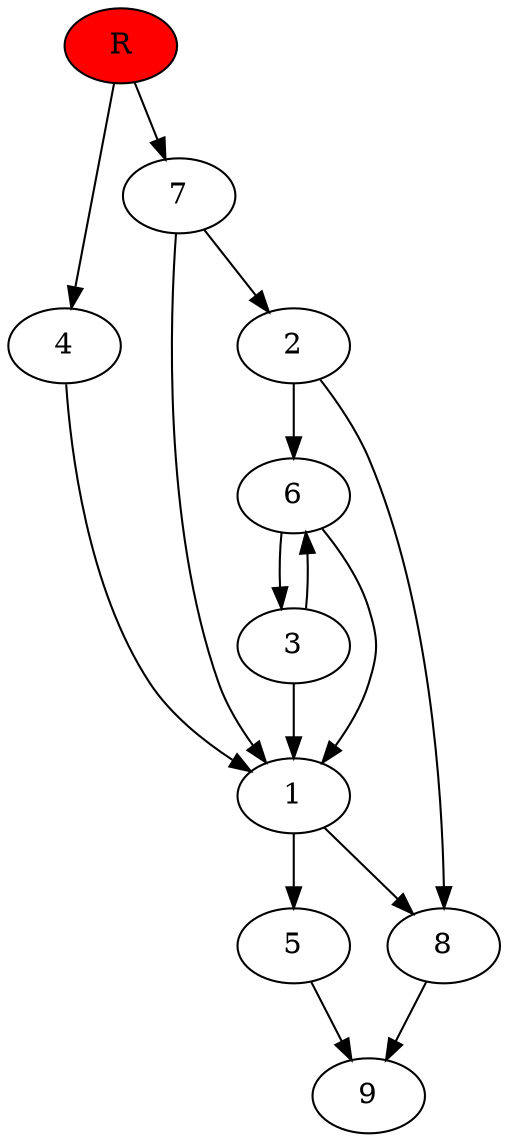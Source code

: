 digraph prb71976 {
	1
	2
	3
	4
	5
	6
	7
	8
	R [fillcolor="#ff0000" style=filled]
	1 -> 5
	1 -> 8
	2 -> 6
	2 -> 8
	3 -> 1
	3 -> 6
	4 -> 1
	5 -> 9
	6 -> 1
	6 -> 3
	7 -> 1
	7 -> 2
	8 -> 9
	R -> 4
	R -> 7
}
